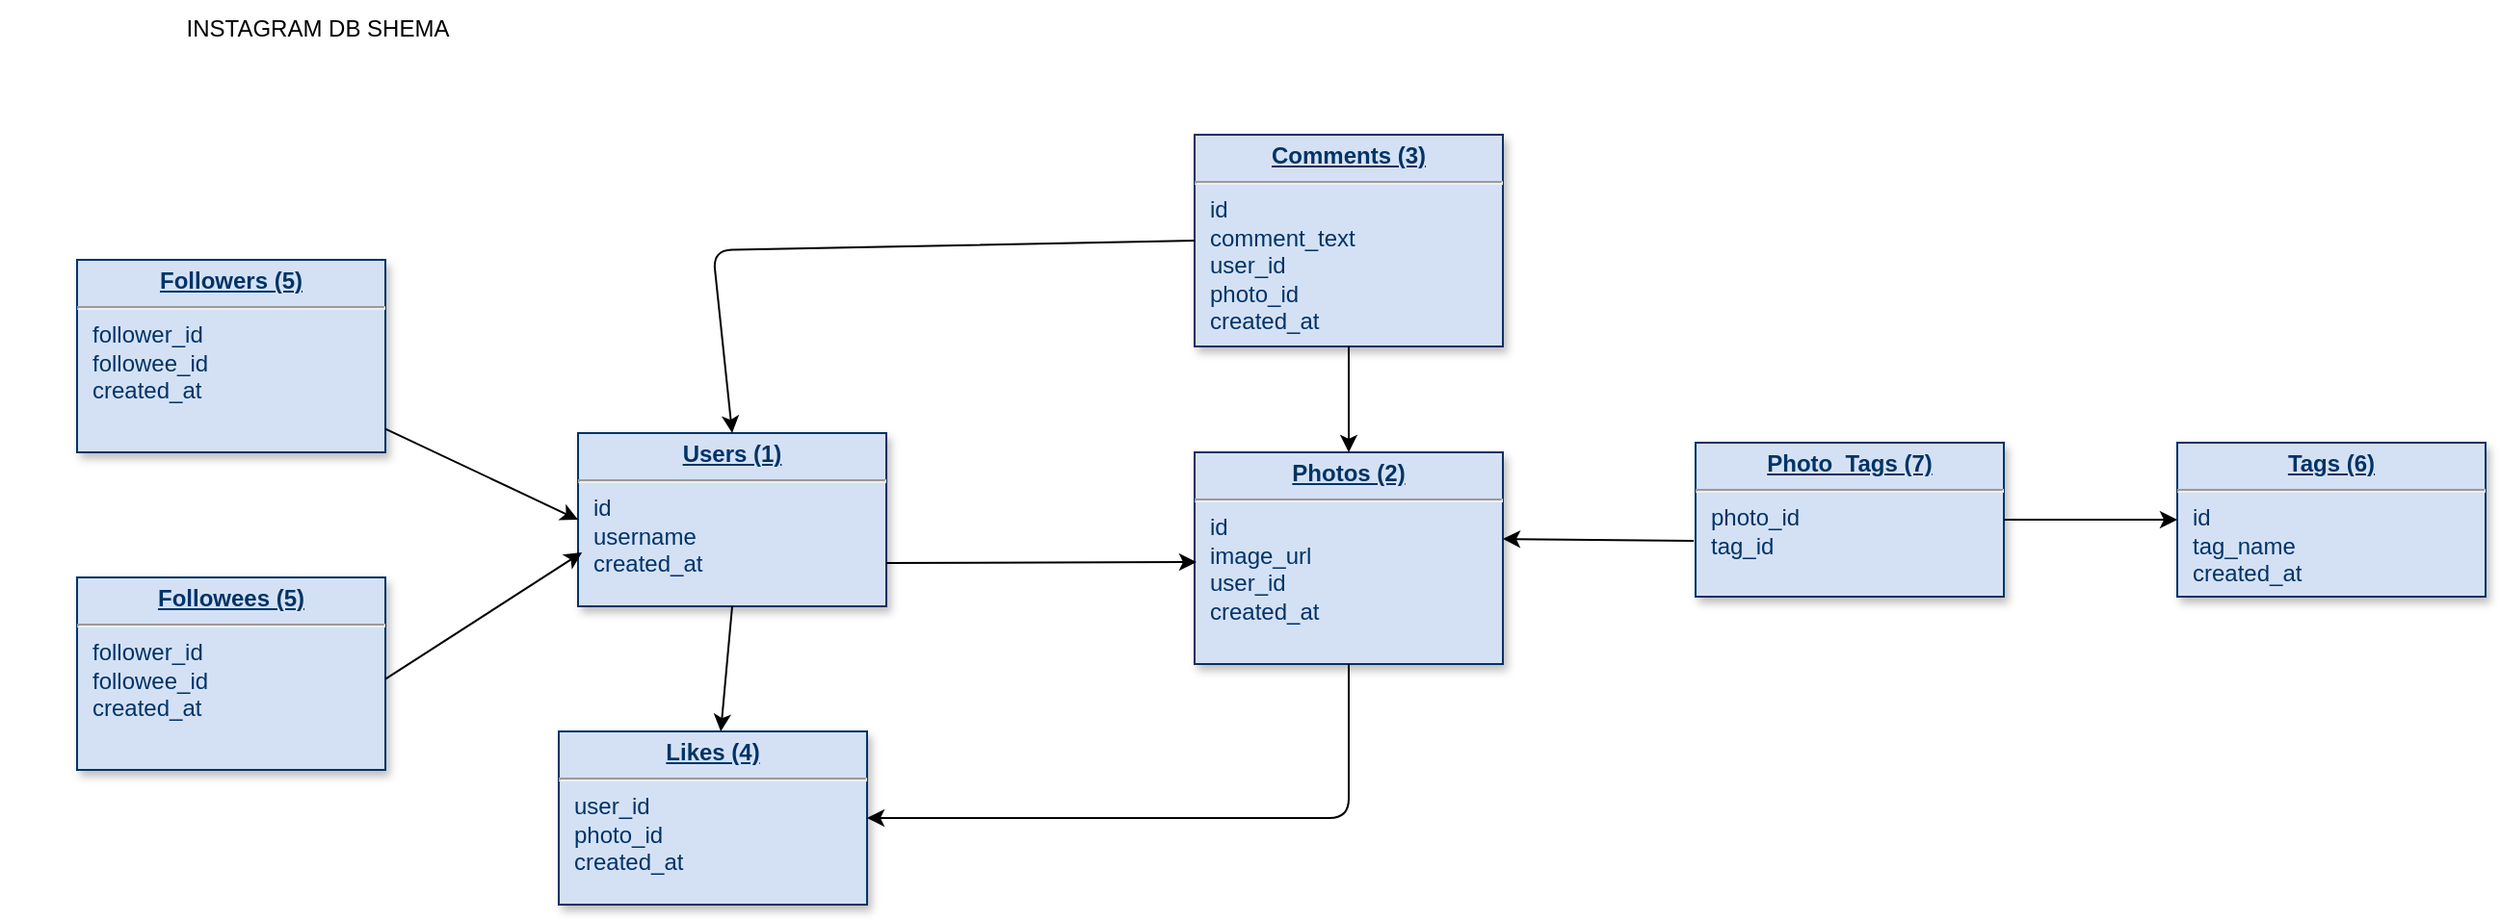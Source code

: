 <mxfile version="13.7.9" type="device"><diagram name="Page-1" id="efa7a0a1-bf9b-a30e-e6df-94a7791c09e9"><mxGraphModel dx="755" dy="1980" grid="1" gridSize="10" guides="1" tooltips="1" connect="1" arrows="1" fold="1" page="1" pageScale="1" pageWidth="826" pageHeight="1169" background="#ffffff" math="0" shadow="0"><root><mxCell id="0"/><mxCell id="1" parent="0"/><mxCell id="I7PWYoCQk8vpWYex4UYT-121" value="&lt;p style=&quot;margin: 0px ; margin-top: 4px ; text-align: center ; text-decoration: underline&quot;&gt;&lt;strong&gt;Users (1)&lt;/strong&gt;&lt;/p&gt;&lt;hr&gt;&lt;p style=&quot;margin: 0px ; margin-left: 8px&quot;&gt;id&lt;/p&gt;&lt;p style=&quot;margin: 0px ; margin-left: 8px&quot;&gt;username&lt;/p&gt;&lt;p style=&quot;margin: 0px ; margin-left: 8px&quot;&gt;created_at&lt;/p&gt;" style="verticalAlign=top;align=left;overflow=fill;fontSize=12;fontFamily=Helvetica;html=1;strokeColor=#003366;shadow=1;fillColor=#D4E1F5;fontColor=#003366" parent="1" vertex="1"><mxGeometry x="1190" y="155" width="160" height="90" as="geometry"/></mxCell><mxCell id="I7PWYoCQk8vpWYex4UYT-123" value="&lt;p style=&quot;margin: 4px 0px 0px ; text-align: center ; text-decoration: underline&quot;&gt;&lt;b&gt;Photos (2)&lt;/b&gt;&lt;/p&gt;&lt;hr&gt;&lt;p style=&quot;margin: 0px 0px 0px 8px&quot;&gt;id&lt;/p&gt;&lt;p style=&quot;margin: 0px 0px 0px 8px&quot;&gt;image_url&lt;/p&gt;&lt;p style=&quot;margin: 0px 0px 0px 8px&quot;&gt;user_id&lt;/p&gt;&lt;p style=&quot;margin: 0px 0px 0px 8px&quot;&gt;created_at&lt;br&gt;&lt;/p&gt;" style="verticalAlign=top;align=left;overflow=fill;fontSize=12;fontFamily=Helvetica;html=1;strokeColor=#003366;shadow=1;fillColor=#D4E1F5;fontColor=#003366" parent="1" vertex="1"><mxGeometry x="1510" y="165" width="160" height="110" as="geometry"/></mxCell><mxCell id="I7PWYoCQk8vpWYex4UYT-124" value="" style="endArrow=classic;html=1;entryX=0.006;entryY=0.6;entryDx=0;entryDy=0;entryPerimeter=0;exitX=1;exitY=0.75;exitDx=0;exitDy=0;" parent="1" source="I7PWYoCQk8vpWYex4UYT-121" edge="1"><mxGeometry width="50" height="50" relative="1" as="geometry"><mxPoint x="1340" y="240" as="sourcePoint"/><mxPoint x="1510.96" y="222" as="targetPoint"/></mxGeometry></mxCell><mxCell id="I7PWYoCQk8vpWYex4UYT-126" value="&lt;p style=&quot;margin: 4px 0px 0px ; text-align: center ; text-decoration: underline&quot;&gt;&lt;b&gt;Comments (3)&lt;/b&gt;&lt;/p&gt;&lt;hr&gt;&lt;p style=&quot;margin: 0px 0px 0px 8px&quot;&gt;id&lt;/p&gt;&lt;p style=&quot;margin: 0px 0px 0px 8px&quot;&gt;comment_text&lt;br&gt;&lt;/p&gt;&lt;p style=&quot;margin: 0px 0px 0px 8px&quot;&gt;&lt;span&gt;user_id&lt;/span&gt;&lt;/p&gt;&lt;p style=&quot;margin: 0px 0px 0px 8px&quot;&gt;&lt;span&gt;photo_id&lt;/span&gt;&lt;/p&gt;&lt;p style=&quot;margin: 0px 0px 0px 8px&quot;&gt;created_at&lt;/p&gt;" style="verticalAlign=top;align=left;overflow=fill;fontSize=12;fontFamily=Helvetica;html=1;strokeColor=#003366;shadow=1;fillColor=#D4E1F5;fontColor=#003366" parent="1" vertex="1"><mxGeometry x="1510" width="160" height="110" as="geometry"/></mxCell><mxCell id="I7PWYoCQk8vpWYex4UYT-127" value="" style="endArrow=classic;html=1;exitX=0.5;exitY=1;exitDx=0;exitDy=0;entryX=0.5;entryY=0;entryDx=0;entryDy=0;" parent="1" source="I7PWYoCQk8vpWYex4UYT-126" target="I7PWYoCQk8vpWYex4UYT-123" edge="1"><mxGeometry width="50" height="50" relative="1" as="geometry"><mxPoint x="1590" y="150" as="sourcePoint"/><mxPoint x="1670" y="140" as="targetPoint"/></mxGeometry></mxCell><mxCell id="I7PWYoCQk8vpWYex4UYT-128" value="" style="endArrow=classic;html=1;exitX=0;exitY=0.5;exitDx=0;exitDy=0;entryX=0.5;entryY=0;entryDx=0;entryDy=0;" parent="1" source="I7PWYoCQk8vpWYex4UYT-126" target="I7PWYoCQk8vpWYex4UYT-121" edge="1"><mxGeometry width="50" height="50" relative="1" as="geometry"><mxPoint x="1360" y="110" as="sourcePoint"/><mxPoint x="1410" y="60" as="targetPoint"/><Array as="points"><mxPoint x="1260" y="60"/></Array></mxGeometry></mxCell><mxCell id="I7PWYoCQk8vpWYex4UYT-129" value="&lt;p style=&quot;margin: 0px ; margin-top: 4px ; text-align: center ; text-decoration: underline&quot;&gt;&lt;b&gt;Likes (4)&lt;/b&gt;&lt;/p&gt;&lt;hr&gt;&lt;p style=&quot;margin: 0px ; margin-left: 8px&quot;&gt;&lt;span&gt;user_id&lt;/span&gt;&lt;br&gt;&lt;/p&gt;&lt;p style=&quot;margin: 0px ; margin-left: 8px&quot;&gt;&lt;span&gt;photo_id&lt;/span&gt;&lt;/p&gt;&lt;p style=&quot;margin: 0px ; margin-left: 8px&quot;&gt;&lt;span&gt;created_at&lt;/span&gt;&lt;/p&gt;" style="verticalAlign=top;align=left;overflow=fill;fontSize=12;fontFamily=Helvetica;html=1;strokeColor=#003366;shadow=1;fillColor=#D4E1F5;fontColor=#003366" parent="1" vertex="1"><mxGeometry x="1180" y="310" width="160" height="90" as="geometry"/></mxCell><mxCell id="I7PWYoCQk8vpWYex4UYT-130" value="" style="endArrow=classic;html=1;entryX=1;entryY=0.5;entryDx=0;entryDy=0;exitX=0.5;exitY=1;exitDx=0;exitDy=0;" parent="1" source="I7PWYoCQk8vpWYex4UYT-123" target="I7PWYoCQk8vpWYex4UYT-129" edge="1"><mxGeometry width="50" height="50" relative="1" as="geometry"><mxPoint x="1550" y="270" as="sourcePoint"/><mxPoint x="1510" y="310" as="targetPoint"/><Array as="points"><mxPoint x="1590" y="355"/></Array></mxGeometry></mxCell><mxCell id="I7PWYoCQk8vpWYex4UYT-131" value="&lt;p style=&quot;margin: 0px ; margin-top: 4px ; text-align: center ; text-decoration: underline&quot;&gt;&lt;b&gt;Tags (6)&lt;/b&gt;&lt;/p&gt;&lt;hr&gt;&lt;p style=&quot;margin: 0px ; margin-left: 8px&quot;&gt;id&lt;/p&gt;&lt;p style=&quot;margin: 0px ; margin-left: 8px&quot;&gt;tag_name&lt;/p&gt;&lt;p style=&quot;margin: 0px ; margin-left: 8px&quot;&gt;created_at&lt;/p&gt;&lt;p style=&quot;margin: 0px ; margin-left: 8px&quot;&gt;&lt;br&gt;&lt;/p&gt;" style="verticalAlign=top;align=left;overflow=fill;fontSize=12;fontFamily=Helvetica;html=1;strokeColor=#003366;shadow=1;fillColor=#D4E1F5;fontColor=#003366" parent="1" vertex="1"><mxGeometry x="2020" y="160" width="160" height="80" as="geometry"/></mxCell><mxCell id="I7PWYoCQk8vpWYex4UYT-132" value="&lt;p style=&quot;margin: 0px ; margin-top: 4px ; text-align: center ; text-decoration: underline&quot;&gt;&lt;b&gt;Photo_Tags (7)&lt;/b&gt;&lt;/p&gt;&lt;hr&gt;&lt;p style=&quot;margin: 0px ; margin-left: 8px&quot;&gt;&lt;span&gt;photo_id&lt;/span&gt;&lt;br&gt;&lt;/p&gt;&lt;p style=&quot;margin: 0px ; margin-left: 8px&quot;&gt;tag_id&lt;/p&gt;&lt;p style=&quot;margin: 0px ; margin-left: 8px&quot;&gt;&lt;br&gt;&lt;/p&gt;" style="verticalAlign=top;align=left;overflow=fill;fontSize=12;fontFamily=Helvetica;html=1;strokeColor=#003366;shadow=1;fillColor=#D4E1F5;fontColor=#003366" parent="1" vertex="1"><mxGeometry x="1770" y="160" width="160" height="80" as="geometry"/></mxCell><mxCell id="I7PWYoCQk8vpWYex4UYT-133" value="" style="endArrow=classic;html=1;entryX=1;entryY=0.5;entryDx=0;entryDy=0;exitX=-0.006;exitY=0.638;exitDx=0;exitDy=0;exitPerimeter=0;" parent="1" source="I7PWYoCQk8vpWYex4UYT-132" edge="1"><mxGeometry width="50" height="50" relative="1" as="geometry"><mxPoint x="1710" y="310" as="sourcePoint"/><mxPoint x="1670" y="210" as="targetPoint"/></mxGeometry></mxCell><mxCell id="I7PWYoCQk8vpWYex4UYT-134" value="" style="endArrow=classic;html=1;entryX=0;entryY=0.5;entryDx=0;entryDy=0;" parent="1" source="I7PWYoCQk8vpWYex4UYT-132" target="I7PWYoCQk8vpWYex4UYT-131" edge="1"><mxGeometry width="50" height="50" relative="1" as="geometry"><mxPoint x="1930" y="250" as="sourcePoint"/><mxPoint x="2000.711" y="200" as="targetPoint"/></mxGeometry></mxCell><mxCell id="I7PWYoCQk8vpWYex4UYT-135" value="&lt;p style=&quot;margin: 0px ; margin-top: 4px ; text-align: center ; text-decoration: underline&quot;&gt;&lt;b&gt;Followers (5)&lt;/b&gt;&lt;/p&gt;&lt;hr&gt;&lt;p style=&quot;margin: 0px ; margin-left: 8px&quot;&gt;&lt;span&gt;follower_id&lt;/span&gt;&lt;br&gt;&lt;/p&gt;&lt;p style=&quot;margin: 0px ; margin-left: 8px&quot;&gt;followee_id&lt;/p&gt;&lt;p style=&quot;margin: 0px ; margin-left: 8px&quot;&gt;created_at&lt;/p&gt;" style="verticalAlign=top;align=left;overflow=fill;fontSize=12;fontFamily=Helvetica;html=1;strokeColor=#003366;shadow=1;fillColor=#D4E1F5;fontColor=#003366" parent="1" vertex="1"><mxGeometry x="930" y="65" width="160" height="100" as="geometry"/></mxCell><mxCell id="I7PWYoCQk8vpWYex4UYT-136" value="" style="endArrow=classic;html=1;entryX=0;entryY=0.5;entryDx=0;entryDy=0;" parent="1" source="I7PWYoCQk8vpWYex4UYT-135" target="I7PWYoCQk8vpWYex4UYT-121" edge="1"><mxGeometry width="50" height="50" relative="1" as="geometry"><mxPoint x="1020" y="350" as="sourcePoint"/><mxPoint x="1180" y="110" as="targetPoint"/></mxGeometry></mxCell><mxCell id="I7PWYoCQk8vpWYex4UYT-137" value="INSTAGRAM DB SHEMA" style="text;html=1;strokeColor=none;fillColor=none;align=center;verticalAlign=middle;whiteSpace=wrap;rounded=0;" parent="1" vertex="1"><mxGeometry x="890" y="-70" width="330" height="30" as="geometry"/></mxCell><mxCell id="I7PWYoCQk8vpWYex4UYT-140" value="" style="endArrow=classic;html=1;exitX=0.5;exitY=1;exitDx=0;exitDy=0;" parent="1" source="I7PWYoCQk8vpWYex4UYT-121" target="I7PWYoCQk8vpWYex4UYT-129" edge="1"><mxGeometry width="50" height="50" relative="1" as="geometry"><mxPoint x="1450" y="460" as="sourcePoint"/><mxPoint x="1500" y="410" as="targetPoint"/></mxGeometry></mxCell><mxCell id="j8SgsHcjyVR_GanBl2U6-1" value="&lt;p style=&quot;margin: 0px ; margin-top: 4px ; text-align: center ; text-decoration: underline&quot;&gt;&lt;b&gt;Followees (5)&lt;/b&gt;&lt;/p&gt;&lt;hr&gt;&lt;p style=&quot;margin: 0px ; margin-left: 8px&quot;&gt;&lt;span&gt;follower_id&lt;/span&gt;&lt;br&gt;&lt;/p&gt;&lt;p style=&quot;margin: 0px ; margin-left: 8px&quot;&gt;followee_id&lt;/p&gt;&lt;p style=&quot;margin: 0px ; margin-left: 8px&quot;&gt;created_at&lt;/p&gt;" style="verticalAlign=top;align=left;overflow=fill;fontSize=12;fontFamily=Helvetica;html=1;strokeColor=#003366;shadow=1;fillColor=#D4E1F5;fontColor=#003366" vertex="1" parent="1"><mxGeometry x="930" y="230" width="160" height="100" as="geometry"/></mxCell><mxCell id="j8SgsHcjyVR_GanBl2U6-2" value="" style="endArrow=classic;html=1;entryX=0.013;entryY=0.689;entryDx=0;entryDy=0;entryPerimeter=0;" edge="1" parent="1" target="I7PWYoCQk8vpWYex4UYT-121"><mxGeometry width="50" height="50" relative="1" as="geometry"><mxPoint x="1090" y="282.778" as="sourcePoint"/><mxPoint x="1190" y="330" as="targetPoint"/></mxGeometry></mxCell></root></mxGraphModel></diagram></mxfile>